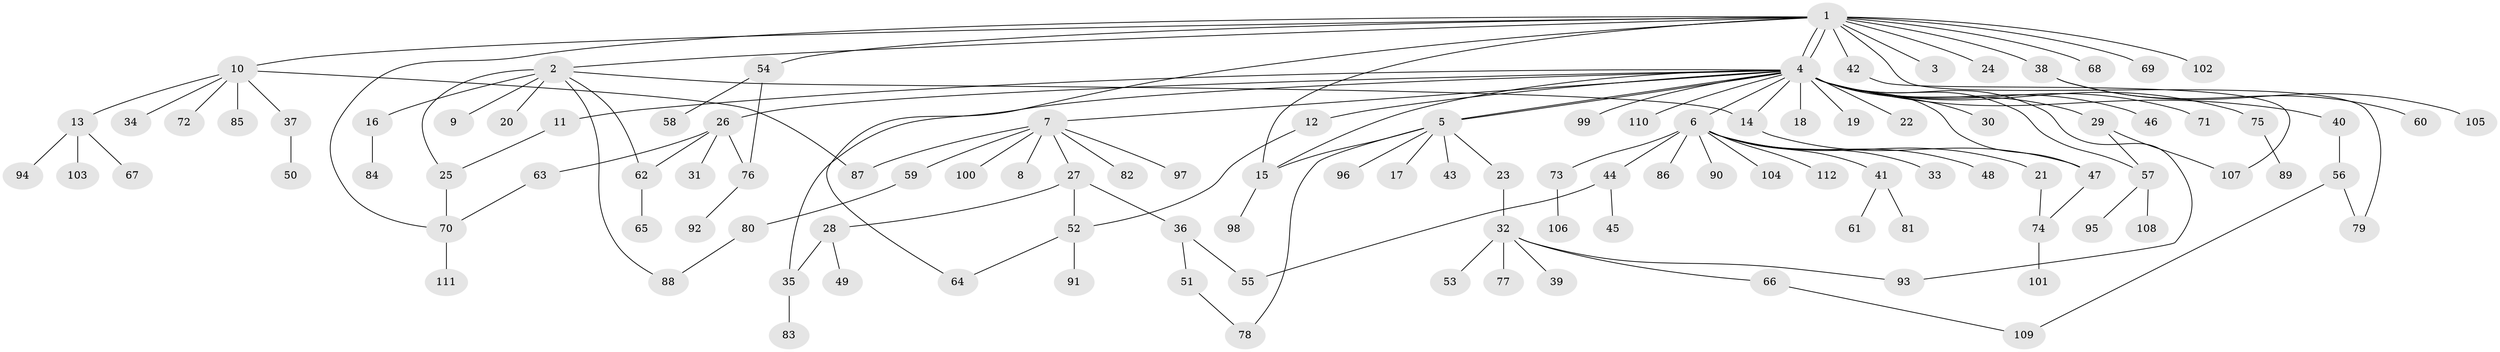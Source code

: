 // coarse degree distribution, {17: 0.011363636363636364, 7: 0.03409090909090909, 1: 0.5568181818181818, 26: 0.011363636363636364, 12: 0.011363636363636364, 8: 0.011363636363636364, 2: 0.20454545454545456, 3: 0.09090909090909091, 4: 0.03409090909090909, 6: 0.022727272727272728, 5: 0.011363636363636364}
// Generated by graph-tools (version 1.1) at 2025/41/03/06/25 10:41:51]
// undirected, 112 vertices, 135 edges
graph export_dot {
graph [start="1"]
  node [color=gray90,style=filled];
  1;
  2;
  3;
  4;
  5;
  6;
  7;
  8;
  9;
  10;
  11;
  12;
  13;
  14;
  15;
  16;
  17;
  18;
  19;
  20;
  21;
  22;
  23;
  24;
  25;
  26;
  27;
  28;
  29;
  30;
  31;
  32;
  33;
  34;
  35;
  36;
  37;
  38;
  39;
  40;
  41;
  42;
  43;
  44;
  45;
  46;
  47;
  48;
  49;
  50;
  51;
  52;
  53;
  54;
  55;
  56;
  57;
  58;
  59;
  60;
  61;
  62;
  63;
  64;
  65;
  66;
  67;
  68;
  69;
  70;
  71;
  72;
  73;
  74;
  75;
  76;
  77;
  78;
  79;
  80;
  81;
  82;
  83;
  84;
  85;
  86;
  87;
  88;
  89;
  90;
  91;
  92;
  93;
  94;
  95;
  96;
  97;
  98;
  99;
  100;
  101;
  102;
  103;
  104;
  105;
  106;
  107;
  108;
  109;
  110;
  111;
  112;
  1 -- 2;
  1 -- 3;
  1 -- 4;
  1 -- 4;
  1 -- 10;
  1 -- 15;
  1 -- 24;
  1 -- 38;
  1 -- 42;
  1 -- 54;
  1 -- 64;
  1 -- 68;
  1 -- 69;
  1 -- 70;
  1 -- 79;
  1 -- 102;
  2 -- 9;
  2 -- 14;
  2 -- 16;
  2 -- 20;
  2 -- 25;
  2 -- 62;
  2 -- 88;
  4 -- 5;
  4 -- 5;
  4 -- 6;
  4 -- 7;
  4 -- 11;
  4 -- 12;
  4 -- 14;
  4 -- 15;
  4 -- 18;
  4 -- 19;
  4 -- 22;
  4 -- 26;
  4 -- 29;
  4 -- 30;
  4 -- 35;
  4 -- 40;
  4 -- 46;
  4 -- 47;
  4 -- 57;
  4 -- 71;
  4 -- 75;
  4 -- 93;
  4 -- 99;
  4 -- 110;
  5 -- 15;
  5 -- 17;
  5 -- 23;
  5 -- 43;
  5 -- 78;
  5 -- 96;
  6 -- 21;
  6 -- 33;
  6 -- 41;
  6 -- 44;
  6 -- 48;
  6 -- 73;
  6 -- 86;
  6 -- 90;
  6 -- 104;
  6 -- 112;
  7 -- 8;
  7 -- 27;
  7 -- 59;
  7 -- 82;
  7 -- 87;
  7 -- 97;
  7 -- 100;
  10 -- 13;
  10 -- 34;
  10 -- 37;
  10 -- 72;
  10 -- 85;
  10 -- 87;
  11 -- 25;
  12 -- 52;
  13 -- 67;
  13 -- 94;
  13 -- 103;
  14 -- 47;
  15 -- 98;
  16 -- 84;
  21 -- 74;
  23 -- 32;
  25 -- 70;
  26 -- 31;
  26 -- 62;
  26 -- 63;
  26 -- 76;
  27 -- 28;
  27 -- 36;
  27 -- 52;
  28 -- 35;
  28 -- 49;
  29 -- 57;
  29 -- 107;
  32 -- 39;
  32 -- 53;
  32 -- 66;
  32 -- 77;
  32 -- 93;
  35 -- 83;
  36 -- 51;
  36 -- 55;
  37 -- 50;
  38 -- 60;
  38 -- 105;
  40 -- 56;
  41 -- 61;
  41 -- 81;
  42 -- 107;
  44 -- 45;
  44 -- 55;
  47 -- 74;
  51 -- 78;
  52 -- 64;
  52 -- 91;
  54 -- 58;
  54 -- 76;
  56 -- 79;
  56 -- 109;
  57 -- 95;
  57 -- 108;
  59 -- 80;
  62 -- 65;
  63 -- 70;
  66 -- 109;
  70 -- 111;
  73 -- 106;
  74 -- 101;
  75 -- 89;
  76 -- 92;
  80 -- 88;
}
